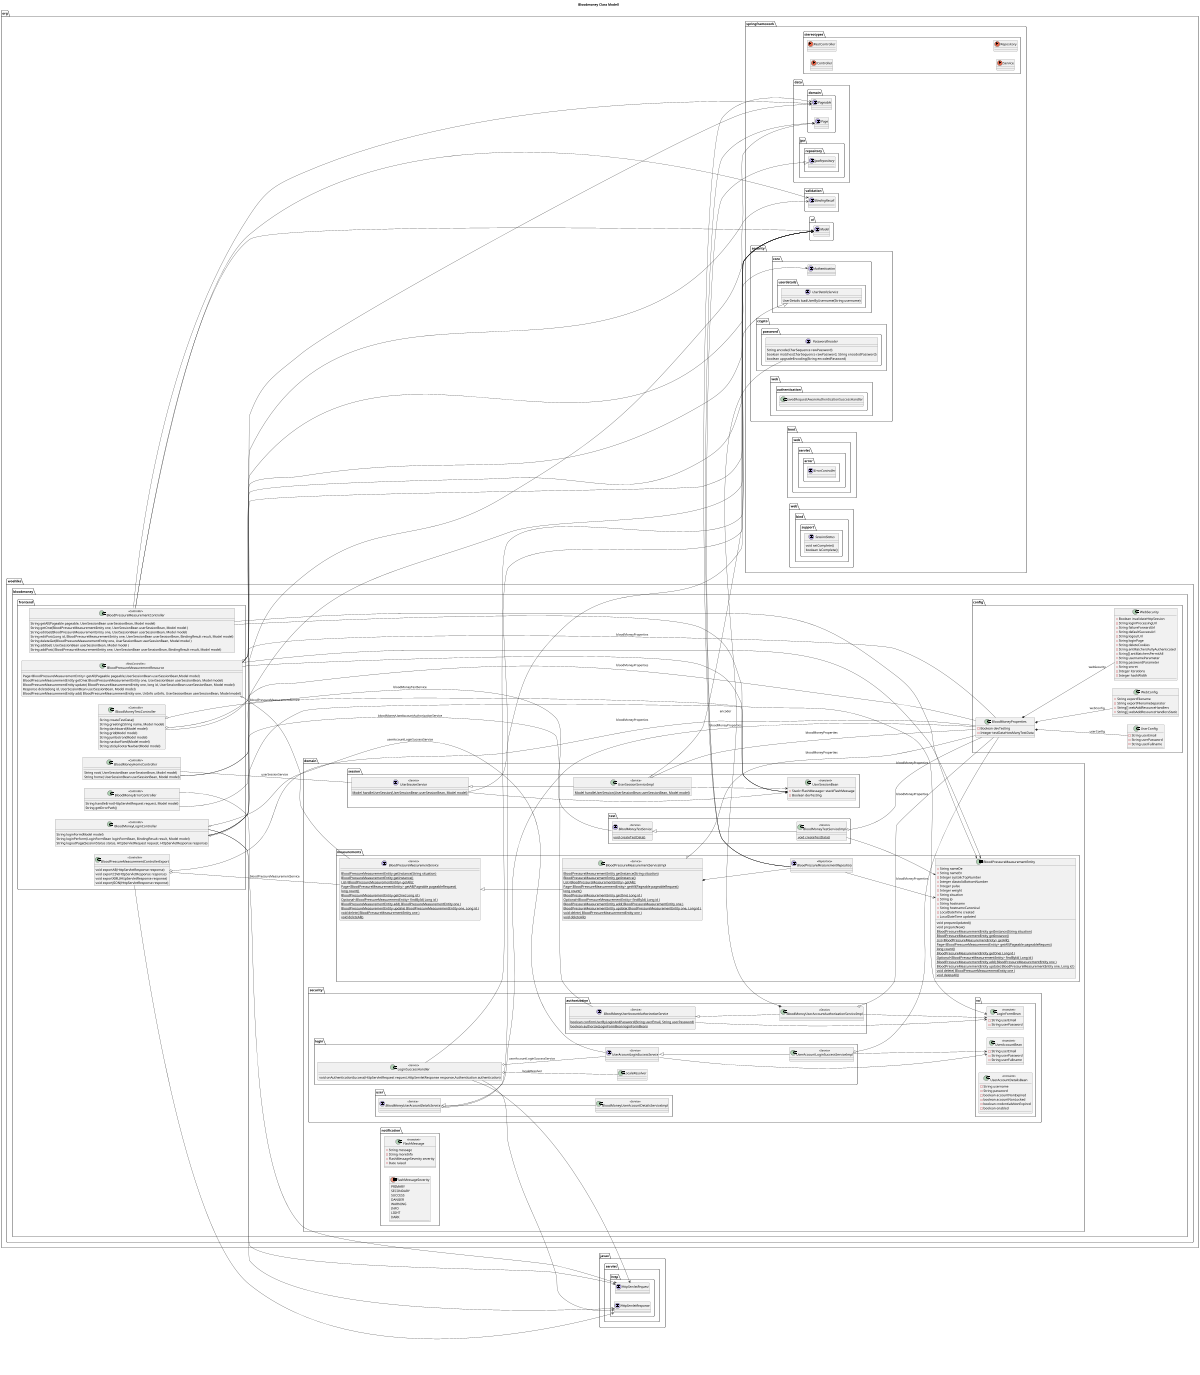 @startuml

title Bloodmoney Class Modell
'https://plantuml.com/class-diagram

left to right direction
'top to bottom direction

scale 1200 width

package javax.servlet.http {
  interface HttpServletRequest {}
  interface HttpServletResponse {}
}

package org.springframework {

  package org.springframework.stereotypes {
    annotation Controller {}
    annotation RestController {}
    annotation Service {}
    annotation Repository {}
  }
  package org.springframework.data {
    package org.springframework.data.domain {
       interface Page {}
       interface Pageable {}
    }
    package org.springframework.data.jpa.repository {
      interface JpaRepository {}
    }
  }
  package org.springframework.security {
    package org.springframework.security.core {
        interface Authentication {}
        package org.springframework.security.core.userdetails {
          interface UserDetailsService {
              UserDetails loadUserByUsername(String username)
          }
        }
    }
    package org.springframework.security.crypto.password {
      interface PasswordEncoder {
          String encode(CharSequence rawPassword)
          boolean matches(CharSequence rawPassword, String encodedPassword)
          boolean upgradeEncoding(String encodedPassword)
      }
    }
    package org.springframework.security.web.authentication {
      class SavedRequestAwareAuthenticationSuccessHandler {}
    }
  }
  package org.springframework.validation {
    interface BindingResult {}
  }
  package org.springframework.ui {
     interface Model {}
  }
  package org.springframework.boot.web.servlet.error {
    interface ErrorController {}
  }
  package org.springframework.web.bind.support {
    interface SessionStatus {
      void setComplete()
      boolean isComplete()
    }
  }
}
package org.woehlke.bloodmoney {
  package org.woehlke.bloodmoney.config {
    class UserConfig {
       - String userEmail
       - String userPassword
       - String userFullname
    }
    class WebConfig {
        - String exportFilename
        - String exportFilenameSeparator
        - String[] webAddResourceHandlers
        - String[] webAddResourceHandlersStatic
    }
    class WebSecurity {
        - Boolean invalidateHttpSession
        - String loginProcessingUrl
        - String failureForwardUrl
        - String defaultSuccessUrl
        - String logoutUrl
        - String loginPage
        - String deleteCookies
        - String antMatchersFullyAuthenticated
        - String[] antMatchersPermitAll
        - String usernameParameter
        - String passwordParameter
        - String secret
        - Integer iterations
        - Integer hashWidth
    }
    class BloodMoneyProperties {
        - Boolean devTesting
        - Integer testDataHowManyTestData
    }
    BloodMoneyProperties *-- UserConfig: userConfig
    BloodMoneyProperties *-- WebConfig: webConfig
    BloodMoneyProperties *-- WebSecurity: webSecurity
  }

  package org.woehlke.bloodmoney.domain {
      package org.woehlke.bloodmoney.domain.security.vo {

            class LoginFormBean << transient >> {
                - String userEmail
                - String userPassword
            }
            class UserAccountBean << transient >> {
                - String userEmail
                - String userPassword
                - String userFullname
            }
            class UserAccountDetailsBean << transient >> {
               - String username
               - String password
               - boolean accountNonExpired
               - boolean accountNonLocked
               - boolean credentialsNonExpired
               - boolean enabled
            }
      }
      package org.woehlke.bloodmoney.domain.security.authorization {
        interface BloodMoneyUserAccountAuthorizationService << Service >> {
          {static} boolean confirmUserByLoginAndPassword(String userEmail, String userPassword)
          {static} boolean authorize(LoginFormBean loginFormBean)
        }
        class BloodMoneyUserAccountAuthorizationServiceImpl << Service >> {}
        BloodMoneyUserAccountAuthorizationService <|-- BloodMoneyUserAccountAuthorizationServiceImpl
        BloodMoneyUserAccountAuthorizationServiceImpl o-- BloodMoneyProperties: bloodMoneyProperties
        BloodMoneyUserAccountAuthorizationServiceImpl *-- PasswordEncoder: encoder
        BloodMoneyUserAccountAuthorizationService --> LoginFormBean
        BloodMoneyUserAccountAuthorizationServiceImpl --> LoginFormBean
      }
      package org.woehlke.bloodmoney.domain.security.login {
        class LoginSuccessHandler << Service >> {
          void onAuthenticationSuccess(HttpServletRequest request,HttpServletResponse response,Authentication authentication)
        }
        LoginSuccessHandler --> HttpServletRequest
        LoginSuccessHandler --> HttpServletResponse
        LoginSuccessHandler --> Authentication
        interface UserAccountLoginSuccessService << Service >> {}
        class UserAccountLoginSuccessServiceImpl  << Service >> {}
        UserAccountLoginSuccessService <|-- UserAccountLoginSuccessServiceImpl
        UserAccountLoginSuccessServiceImpl o-- BloodMoneyProperties: bloodMoneyProperties
        LoginSuccessHandler o-- UserAccountLoginSuccessService : userAccountLoginSuccessService
        LoginSuccessHandler o-- LocaleResolver : localeResolver
        UserAccountLoginSuccessService --> UserAccountBean
        UserAccountLoginSuccessServiceImpl --> UserAccountBean
      }
      package org.woehlke.bloodmoney.domain.security.user {
        interface BloodMoneyUserAccountDetailsService << Service >> {
        }
        class BloodMoneyUserAccountDetailsServiceImpl  << Service >> {
        }
        UserDetailsService <|-- BloodMoneyUserAccountDetailsService
        BloodMoneyUserAccountDetailsService <|-- BloodMoneyUserAccountDetailsServiceImpl
        BloodMoneyUserAccountDetailsService o-- BloodMoneyProperties: bloodMoneyProperties
      }
      package org.woehlke.bloodmoney.domain.session {
        class UserSessionBean << transient >> {
          - Stack<FlashMessage> stackFlashMessage
          - Boolean devTesting
        }
        interface UserSessionService << Service >> {
          {static} Model handleUserSession(UserSessionBean userSessionBean, Model model)
        }
        class UserSessionServiceImpl  << Service >> {
            {static} Model handleUserSession(UserSessionBean userSessionBean, Model model)
        }
        UserSessionService <|-- UserSessionServiceImpl
        UserSessionServiceImpl o-- BloodMoneyProperties: bloodMoneyProperties
        UserSessionService --> UserSessionBean
        UserSessionServiceImpl --> UserSessionBean
        UserSessionService --> Model
        UserSessionServiceImpl --> Model
      }
      package org.woehlke.bloodmoney.domain.measurements {

            entity BloodPressureMeasurementEntity {
                 - String nameDe
                 - String nameEn
                 - Integer systolicTopNumber
                 - Integer diastolicBottomNumber
                 - Integer pulse
                 - Integer weight
                 - String situation
                 - String ip
                 - String hostname
                 - String hostnameCanonical
                 - LocalDateTime created
                 - LocalDateTime updated
                 void prepareUpdated()
                 void prepareNew()
                 {static} BloodPressureMeasurementEntity getInstance(String situation)
                 {static} BloodPressureMeasurementEntity getInstance()
                 {static} List<BloodPressureMeasurementEntity> getAll();
                 {static} Page<BloodPressureMeasurementEntity> getAll(Pageable pageableRequest)
                 {static} long count()
                 {static} BloodPressureMeasurementEntity getOne( Long id )
                 {static} Optional<BloodPressureMeasurementEntity> findById( Long id )
                 {static} BloodPressureMeasurementEntity add( BloodPressureMeasurementEntity one )
                 {static} BloodPressureMeasurementEntity update( BloodPressureMeasurementEntity one, Long id )
                 {static} void delete( BloodPressureMeasurementEntity one )
                 {static} void deleteAll()
            }
            interface BloodPressureMeasurementService << Service >> {
               {static} BloodPressureMeasurementEntity getInstance(String situation)
               {static} BloodPressureMeasurementEntity getInstance()
               {static} List<BloodPressureMeasurementEntity> getAll();
               {static} Page<BloodPressureMeasurementEntity> getAll(Pageable pageableRequest)
               {static} long count()
               {static} BloodPressureMeasurementEntity getOne( Long id )
               {static} Optional<BloodPressureMeasurementEntity> findById( Long id )
               {static} BloodPressureMeasurementEntity add( BloodPressureMeasurementEntity one )
               {static} BloodPressureMeasurementEntity update( BloodPressureMeasurementEntity one, Long id )
               {static} void delete( BloodPressureMeasurementEntity one )
               {static} void deleteAll()
            }
            class BloodPressureMeasurementServiceImpl << Service >> {
               {static} BloodPressureMeasurementEntity getInstance(String situation)
               {static} BloodPressureMeasurementEntity getInstance()
               {static} List<BloodPressureMeasurementEntity> getAll();
               {static} Page<BloodPressureMeasurementEntity> getAll(Pageable pageableRequest)
               {static} long count()
               {static} BloodPressureMeasurementEntity getOne( Long id )
               {static} Optional<BloodPressureMeasurementEntity> findById( Long id )
               {static} BloodPressureMeasurementEntity add( BloodPressureMeasurementEntity one )
               {static} BloodPressureMeasurementEntity update( BloodPressureMeasurementEntity one, Long id )
               {static} void delete( BloodPressureMeasurementEntity one )
               {static} void deleteAll()
            }
            interface BloodPressureMeasurementRepository << Repository >> {
            }
            JpaRepository <|-- BloodPressureMeasurementRepository
            BloodPressureMeasurementService <|-- BloodPressureMeasurementServiceImpl
            BloodPressureMeasurementServiceImpl *-- BloodPressureMeasurementRepository
            BloodPressureMeasurementServiceImpl o-- BloodMoneyProperties: bloodMoneyProperties
            BloodPressureMeasurementRepository --> BloodPressureMeasurementEntity
            BloodPressureMeasurementRepository --> Page
            BloodPressureMeasurementRepository --> Pageable
      }
      package org.woehlke.bloodmoney.domain.test {

        interface BloodMoneyTestService << Service >> {
          {static} void createTestData()
        }
        class BloodMoneyTestServiceImpl << Service >> {
          {static} void createTestData()
        }
        BloodMoneyTestService <|-- BloodMoneyTestServiceImpl
        BloodMoneyTestServiceImpl o-- BloodMoneyProperties: bloodMoneyProperties
        BloodMoneyTestServiceImpl --> BloodPressureMeasurementEntity
      }
      package org.woehlke.bloodmoney.domain.notification {

          class FlashMessage << transient >> {
            - String message
            - String moreInfo
            - FlashMessageSeverity severity
            - Date raised
          }
          enum FlashMessageSeverity {
              PRIMARY
              SECONDARY
              SUCCESS
              DANGER
              WARNING
              INFO
              LIGHT
              DARK
          }
      }
    }
    package org.woehlke.bloodmoney.frontend {
      class BloodMoneyErrorController << Controller >> {
        String handleError(HttpServletRequest request, Model model)
        String getErrorPath()
      }
      BloodMoneyErrorController --> HttpServletRequest
      BloodMoneyErrorController --> Model
      class BloodMoneyHomeController << Controller >> {
        String root( UserSessionBean userSessionBean, Model model)
        String home( UserSessionBean userSessionBean, Model model)
      }
      BloodMoneyHomeController --> UserSessionBean
      BloodMoneyHomeController --> Model
      class BloodMoneyLoginController << Controller >> {
        String loginForm(Model model)
        String loginPerform(LoginFormBean loginFormBean, BindingResult result, Model model)
        String logoutPage(SessionStatus status, HttpServletRequest request, HttpServletResponse response)
      }
      BloodMoneyLoginController --> Model
      BloodMoneyLoginController --> LoginFormBean
      BloodMoneyLoginController --> BindingResult
      BloodMoneyLoginController --> HttpServletRequest
      BloodMoneyLoginController --> HttpServletResponse
      class BloodMoneyTestController << Controller >> {
        String createTestData()
        String greeting(String name, Model model)
        String dashboard(Model model)
        String grid(Model model)
        String jumbotron(Model model)
        String navbarFixed(Model model)
        String stickyFooterNavbar(Model model)
      }
      BloodMoneyTestController --> Model
      class BloodPressureMeasurementController << Controller >> {
        String getAll(Pageable pageable, UserSessionBean userSessionBean, Model model)
        String getOne(BloodPressureMeasurementEntity one, UserSessionBean userSessionBean, Model model )
        String editGet(BloodPressureMeasurementEntity one, UserSessionBean userSessionBean, Model model)
        String editPost(Long id, BloodPressureMeasurementEntity one, UserSessionBean userSessionBean, BindingResult result, Model model)
        String deleteGet(BloodPressureMeasurementEntity one, UserSessionBean userSessionBean, Model model )
        String addGet( UserSessionBean userSessionBean, Model model )
        String addPost( BloodPressureMeasurementEntity one, UserSessionBean userSessionBean, BindingResult result, Model model)
      }
      BloodPressureMeasurementController --> BloodPressureMeasurementEntity
      BloodPressureMeasurementController --> UserSessionBean
      BloodPressureMeasurementController --> Pageable
      BloodPressureMeasurementController --> Model
      BloodPressureMeasurementController --> BindingResult
      class BloodPressureMeasurementControllerExport << Controller >> {
        void exportAll(HttpServletResponse response)
        void exportCSV(HttpServletResponse response)
        void exportXML(HttpServletResponse response)
        void exportJSON(HttpServletResponse response)
      }
      BloodPressureMeasurementControllerExport --> HttpServletResponse
      class BloodPressureMeasurementResource << RestController >> {
        Page<BloodPressureMeasurementEntity> getAll(Pageable pageable,UserSessionBean userSessionBean,Model model)
        BloodPressureMeasurementEntity getOne( BloodPressureMeasurementEntity one, UserSessionBean userSessionBean, Model model)
        BloodPressureMeasurementEntity update( BloodPressureMeasurementEntity one, long id, UserSessionBean userSessionBean, Model model)
        Response delete(long id, UserSessionBean userSessionBean, Model model)
        BloodPressureMeasurementEntity add( BloodPressureMeasurementEntity one, UriInfo uriInfo, UserSessionBean userSessionBean, Model model)
      }
      BloodPressureMeasurementResource --> BloodPressureMeasurementEntity
      BloodPressureMeasurementResource --> UserSessionBean
      BloodPressureMeasurementResource --> Page
      BloodPressureMeasurementResource --> Pageable
      BloodPressureMeasurementResource --> Model

      BloodMoneyHomeController O-- UserSessionService: userSessionService
      BloodMoneyLoginController o-- UserAccountLoginSuccessService: userAccountLoginSuccessService
      BloodMoneyLoginController o-- BloodMoneyUserAccountAuthorizationService: bloodMoneyUserAccountAuthorizationService
      BloodMoneyTestController o-- BloodMoneyTestService: bloodMoneyTestService
      BloodMoneyTestController o-- BloodMoneyProperties: bloodMoneyProperties
      BloodPressureMeasurementControllerExport o-- BloodPressureMeasurementService: bloodPressureMeasurementService
      BloodPressureMeasurementControllerExport o-- BloodMoneyProperties: bloodMoneyProperties
      BloodPressureMeasurementResource o-- BloodPressureMeasurementService: bloodPressureMeasurementService
      BloodPressureMeasurementResource o-- BloodMoneyProperties: bloodMoneyProperties
    }
}

@enduml
